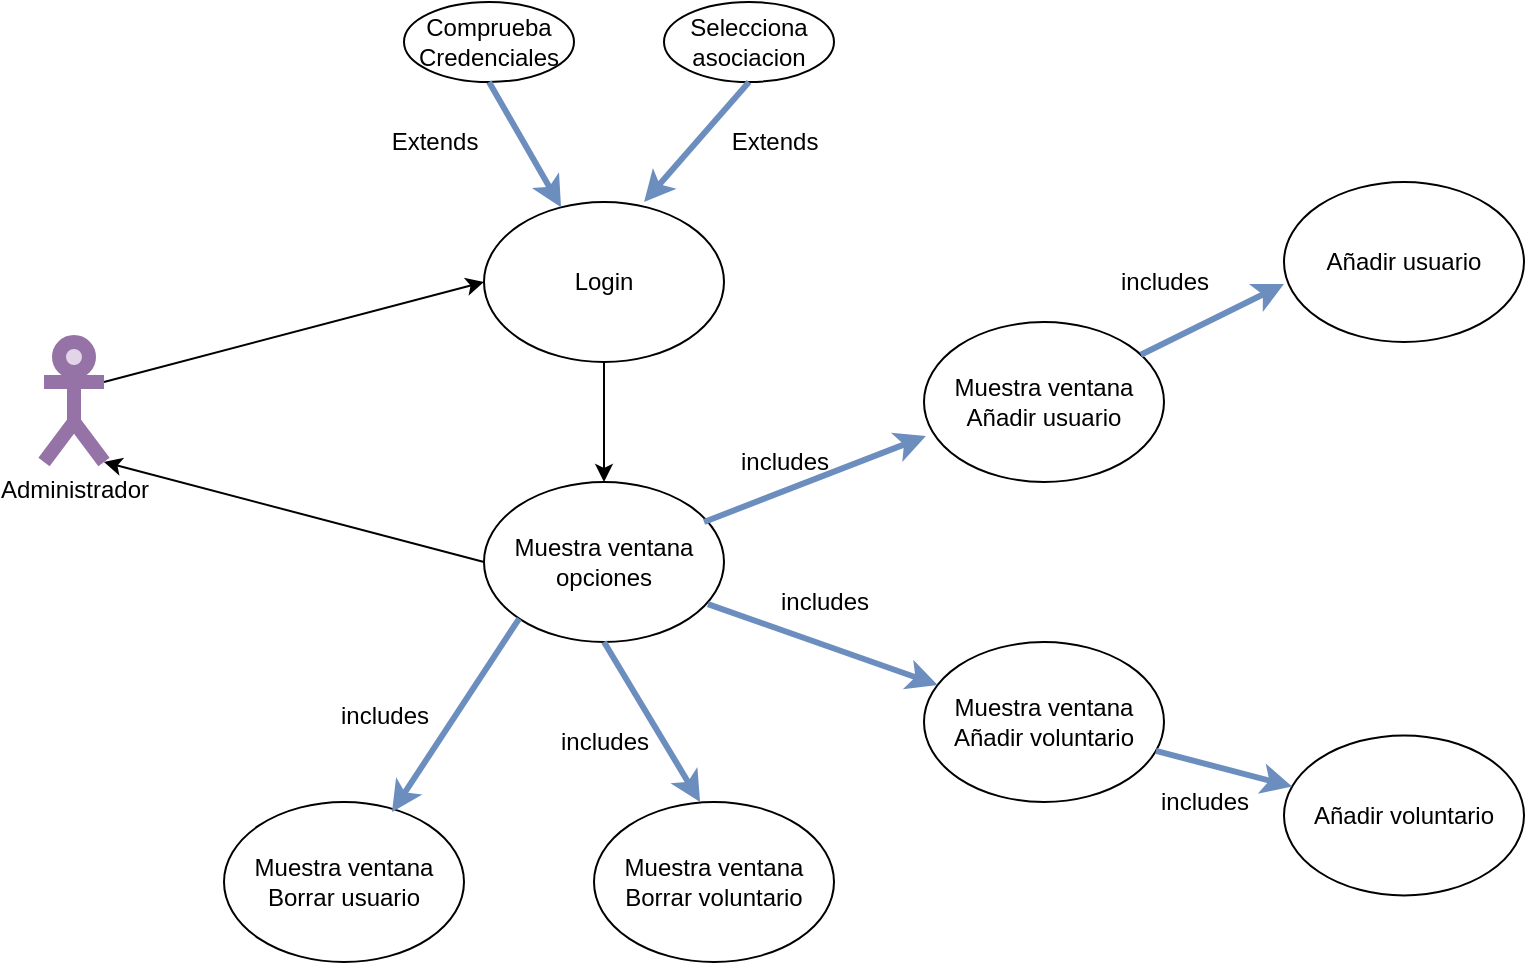 <mxfile version="13.1.1" type="device"><diagram id="zkvCVhWHU4t9TZu6rFd1" name="Page-1"><mxGraphModel dx="1422" dy="763" grid="1" gridSize="10" guides="1" tooltips="1" connect="1" arrows="1" fold="1" page="1" pageScale="1" pageWidth="850" pageHeight="1100" math="0" shadow="0"><root><mxCell id="0"/><mxCell id="1" parent="0"/><mxCell id="qESb07AwA1Nzgf788LKD-1" value="&lt;div&gt;Administrador&lt;br&gt;&lt;/div&gt;" style="shape=umlActor;verticalLabelPosition=bottom;labelBackgroundColor=#ffffff;verticalAlign=top;html=1;outlineConnect=0;fillColor=#e1d5e7;strokeColor=#9673a6;strokeWidth=7;" vertex="1" parent="1"><mxGeometry x="200" y="240" width="30" height="60" as="geometry"/></mxCell><mxCell id="qESb07AwA1Nzgf788LKD-6" value="Login" style="ellipse;whiteSpace=wrap;html=1;" vertex="1" parent="1"><mxGeometry x="420" y="170" width="120" height="80" as="geometry"/></mxCell><mxCell id="qESb07AwA1Nzgf788LKD-8" value="&lt;div&gt;Comprueba&lt;/div&gt;&lt;div&gt;Credenciales&lt;br&gt;&lt;/div&gt;" style="ellipse;whiteSpace=wrap;html=1;" vertex="1" parent="1"><mxGeometry x="380" y="70" width="85" height="40" as="geometry"/></mxCell><mxCell id="qESb07AwA1Nzgf788LKD-10" value="&lt;div&gt;Selecciona&lt;br&gt;&lt;/div&gt;&lt;div&gt;asociacion&lt;br&gt;&lt;/div&gt;" style="ellipse;whiteSpace=wrap;html=1;" vertex="1" parent="1"><mxGeometry x="510" y="70" width="85" height="40" as="geometry"/></mxCell><mxCell id="qESb07AwA1Nzgf788LKD-12" value="" style="endArrow=classic;html=1;exitX=0.5;exitY=1;exitDx=0;exitDy=0;strokeWidth=3;fillColor=#dae8fc;strokeColor=#6c8ebf;" edge="1" parent="1" source="qESb07AwA1Nzgf788LKD-8" target="qESb07AwA1Nzgf788LKD-6"><mxGeometry width="50" height="50" relative="1" as="geometry"><mxPoint x="640" y="240" as="sourcePoint"/><mxPoint x="690" y="190" as="targetPoint"/></mxGeometry></mxCell><mxCell id="qESb07AwA1Nzgf788LKD-13" value="Extends" style="text;html=1;align=center;verticalAlign=middle;resizable=0;points=[];autosize=1;" vertex="1" parent="1"><mxGeometry x="365" y="130" width="60" height="20" as="geometry"/></mxCell><mxCell id="qESb07AwA1Nzgf788LKD-14" value="" style="endArrow=classic;html=1;exitX=0.5;exitY=1;exitDx=0;exitDy=0;entryX=0.667;entryY=0;entryDx=0;entryDy=0;entryPerimeter=0;strokeWidth=3;fillColor=#dae8fc;strokeColor=#6c8ebf;" edge="1" parent="1" source="qESb07AwA1Nzgf788LKD-10" target="qESb07AwA1Nzgf788LKD-6"><mxGeometry width="50" height="50" relative="1" as="geometry"><mxPoint x="640" y="240" as="sourcePoint"/><mxPoint x="690" y="190" as="targetPoint"/></mxGeometry></mxCell><mxCell id="qESb07AwA1Nzgf788LKD-19" value="" style="endArrow=classic;html=1;exitX=1;exitY=0.333;exitDx=0;exitDy=0;exitPerimeter=0;entryX=0;entryY=0.5;entryDx=0;entryDy=0;" edge="1" parent="1" source="qESb07AwA1Nzgf788LKD-1" target="qESb07AwA1Nzgf788LKD-6"><mxGeometry width="50" height="50" relative="1" as="geometry"><mxPoint x="640" y="420" as="sourcePoint"/><mxPoint x="690" y="370" as="targetPoint"/></mxGeometry></mxCell><mxCell id="qESb07AwA1Nzgf788LKD-20" value="" style="endArrow=classic;html=1;exitX=0.5;exitY=1;exitDx=0;exitDy=0;" edge="1" parent="1" source="qESb07AwA1Nzgf788LKD-6" target="qESb07AwA1Nzgf788LKD-21"><mxGeometry width="50" height="50" relative="1" as="geometry"><mxPoint x="640" y="420" as="sourcePoint"/><mxPoint x="690" y="370" as="targetPoint"/></mxGeometry></mxCell><mxCell id="qESb07AwA1Nzgf788LKD-21" value="Muestra ventana opciones" style="ellipse;whiteSpace=wrap;html=1;" vertex="1" parent="1"><mxGeometry x="420" y="310" width="120" height="80" as="geometry"/></mxCell><mxCell id="qESb07AwA1Nzgf788LKD-22" value="" style="endArrow=classic;html=1;entryX=1;entryY=1;entryDx=0;entryDy=0;entryPerimeter=0;exitX=0;exitY=0.5;exitDx=0;exitDy=0;" edge="1" parent="1" source="qESb07AwA1Nzgf788LKD-21" target="qESb07AwA1Nzgf788LKD-1"><mxGeometry width="50" height="50" relative="1" as="geometry"><mxPoint x="640" y="420" as="sourcePoint"/><mxPoint x="690" y="370" as="targetPoint"/></mxGeometry></mxCell><mxCell id="qESb07AwA1Nzgf788LKD-25" value="&lt;div&gt;Muestra ventana&lt;/div&gt;&lt;div&gt;Añadir voluntario&lt;/div&gt;" style="ellipse;whiteSpace=wrap;html=1;" vertex="1" parent="1"><mxGeometry x="640" y="390" width="120" height="80" as="geometry"/></mxCell><mxCell id="qESb07AwA1Nzgf788LKD-26" value="&lt;div&gt;Muestra ventana&lt;br&gt;&lt;/div&gt;&lt;div&gt;Borrar voluntario&lt;/div&gt;" style="ellipse;whiteSpace=wrap;html=1;" vertex="1" parent="1"><mxGeometry x="475" y="470" width="120" height="80" as="geometry"/></mxCell><mxCell id="qESb07AwA1Nzgf788LKD-27" value="&lt;div&gt;Muestra ventana&lt;br&gt;&lt;/div&gt;&lt;div&gt;Añadir usuario&lt;/div&gt;" style="ellipse;whiteSpace=wrap;html=1;" vertex="1" parent="1"><mxGeometry x="640" y="230" width="120" height="80" as="geometry"/></mxCell><mxCell id="qESb07AwA1Nzgf788LKD-28" value="&lt;div&gt;Muestra ventana&lt;br&gt;&lt;/div&gt;&lt;div&gt;Borrar usuario&lt;/div&gt;" style="ellipse;whiteSpace=wrap;html=1;" vertex="1" parent="1"><mxGeometry x="290" y="470" width="120" height="80" as="geometry"/></mxCell><mxCell id="qESb07AwA1Nzgf788LKD-29" value="" style="endArrow=classic;html=1;exitX=0.917;exitY=0.25;exitDx=0;exitDy=0;exitPerimeter=0;entryX=0.008;entryY=0.713;entryDx=0;entryDy=0;entryPerimeter=0;strokeWidth=3;fillColor=#dae8fc;strokeColor=#6c8ebf;" edge="1" parent="1" source="qESb07AwA1Nzgf788LKD-21" target="qESb07AwA1Nzgf788LKD-27"><mxGeometry width="50" height="50" relative="1" as="geometry"><mxPoint x="530" y="320" as="sourcePoint"/><mxPoint x="670" y="300" as="targetPoint"/></mxGeometry></mxCell><mxCell id="qESb07AwA1Nzgf788LKD-30" value="" style="endArrow=classic;html=1;entryX=0.7;entryY=0.063;entryDx=0;entryDy=0;entryPerimeter=0;exitX=0;exitY=1;exitDx=0;exitDy=0;strokeWidth=3;fillColor=#dae8fc;strokeColor=#6c8ebf;" edge="1" parent="1" source="qESb07AwA1Nzgf788LKD-21" target="qESb07AwA1Nzgf788LKD-28"><mxGeometry width="50" height="50" relative="1" as="geometry"><mxPoint x="280" y="580" as="sourcePoint"/><mxPoint x="450" y="640" as="targetPoint"/></mxGeometry></mxCell><mxCell id="qESb07AwA1Nzgf788LKD-31" value="" style="endArrow=classic;html=1;entryX=0.442;entryY=0;entryDx=0;entryDy=0;exitX=0.5;exitY=1;exitDx=0;exitDy=0;entryPerimeter=0;strokeWidth=3;fillColor=#dae8fc;strokeColor=#6c8ebf;" edge="1" parent="1" source="qESb07AwA1Nzgf788LKD-21" target="qESb07AwA1Nzgf788LKD-26"><mxGeometry width="50" height="50" relative="1" as="geometry"><mxPoint x="280" y="620" as="sourcePoint"/><mxPoint x="450" y="640" as="targetPoint"/></mxGeometry></mxCell><mxCell id="qESb07AwA1Nzgf788LKD-32" value="" style="endArrow=classic;html=1;exitX=0.933;exitY=0.763;exitDx=0;exitDy=0;exitPerimeter=0;strokeWidth=3;fillColor=#dae8fc;strokeColor=#6c8ebf;" edge="1" parent="1" source="qESb07AwA1Nzgf788LKD-21" target="qESb07AwA1Nzgf788LKD-25"><mxGeometry width="50" height="50" relative="1" as="geometry"><mxPoint x="551.216" y="370.004" as="sourcePoint"/><mxPoint x="703.79" y="381.72" as="targetPoint"/></mxGeometry></mxCell><mxCell id="qESb07AwA1Nzgf788LKD-33" value="Añadir usuario" style="ellipse;whiteSpace=wrap;html=1;" vertex="1" parent="1"><mxGeometry x="820" y="160" width="120" height="80" as="geometry"/></mxCell><mxCell id="qESb07AwA1Nzgf788LKD-34" value="" style="endArrow=classic;html=1;entryX=0;entryY=0.638;entryDx=0;entryDy=0;entryPerimeter=0;strokeWidth=3;fillColor=#dae8fc;strokeColor=#6c8ebf;" edge="1" parent="1" source="qESb07AwA1Nzgf788LKD-27" target="qESb07AwA1Nzgf788LKD-33"><mxGeometry width="50" height="50" relative="1" as="geometry"><mxPoint x="620" y="430" as="sourcePoint"/><mxPoint x="670" y="380" as="targetPoint"/></mxGeometry></mxCell><mxCell id="qESb07AwA1Nzgf788LKD-35" value="includes" style="text;html=1;align=center;verticalAlign=middle;resizable=0;points=[];autosize=1;" vertex="1" parent="1"><mxGeometry x="730" y="200" width="60" height="20" as="geometry"/></mxCell><mxCell id="qESb07AwA1Nzgf788LKD-36" value="Añadir voluntario" style="ellipse;whiteSpace=wrap;html=1;" vertex="1" parent="1"><mxGeometry x="820" y="436.72" width="120" height="80" as="geometry"/></mxCell><mxCell id="qESb07AwA1Nzgf788LKD-37" value="" style="endArrow=classic;html=1;strokeWidth=3;fillColor=#dae8fc;strokeColor=#6c8ebf;" edge="1" parent="1" source="qESb07AwA1Nzgf788LKD-25" target="qESb07AwA1Nzgf788LKD-36"><mxGeometry width="50" height="50" relative="1" as="geometry"><mxPoint x="653.79" y="431.72" as="sourcePoint"/><mxPoint x="703.79" y="381.72" as="targetPoint"/></mxGeometry></mxCell><mxCell id="qESb07AwA1Nzgf788LKD-38" value="includes" style="text;html=1;align=center;verticalAlign=middle;resizable=0;points=[];autosize=1;" vertex="1" parent="1"><mxGeometry x="750" y="460" width="60" height="20" as="geometry"/></mxCell><mxCell id="qESb07AwA1Nzgf788LKD-41" value="includes" style="text;html=1;align=center;verticalAlign=middle;resizable=0;points=[];autosize=1;" vertex="1" parent="1"><mxGeometry x="540" y="290" width="60" height="20" as="geometry"/></mxCell><mxCell id="qESb07AwA1Nzgf788LKD-42" value="includes" style="text;html=1;align=center;verticalAlign=middle;resizable=0;points=[];autosize=1;" vertex="1" parent="1"><mxGeometry x="450" y="430" width="60" height="20" as="geometry"/></mxCell><mxCell id="qESb07AwA1Nzgf788LKD-43" value="includes" style="text;html=1;align=center;verticalAlign=middle;resizable=0;points=[];autosize=1;" vertex="1" parent="1"><mxGeometry x="560" y="360" width="60" height="20" as="geometry"/></mxCell><mxCell id="qESb07AwA1Nzgf788LKD-44" value="includes" style="text;html=1;align=center;verticalAlign=middle;resizable=0;points=[];autosize=1;" vertex="1" parent="1"><mxGeometry x="340" y="416.72" width="60" height="20" as="geometry"/></mxCell><mxCell id="qESb07AwA1Nzgf788LKD-45" value="Extends" style="text;html=1;align=center;verticalAlign=middle;resizable=0;points=[];autosize=1;" vertex="1" parent="1"><mxGeometry x="535" y="130" width="60" height="20" as="geometry"/></mxCell></root></mxGraphModel></diagram></mxfile>